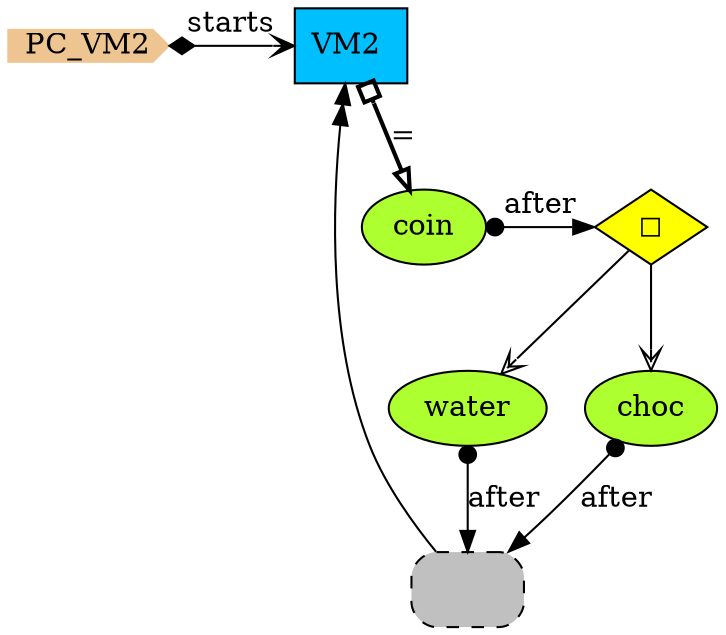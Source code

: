 digraph {
StartN_ [shape = cds,color=burlywood2,style=filled,height=.2,width=.2, label =PC_VM2];
RefVM2 [shape=rectangle,fillcolor=gray,style="rounded,filled,dashed",label=" "];
water [shape=ellipse,fillcolor=greenyellow,style = filled,label="water"];
choc [shape=ellipse,fillcolor=greenyellow,style = filled,label="choc"];
OpChoose [shape=diamond,fillcolor=yellow,style = filled,label="◻︎"];
coin [shape=ellipse,fillcolor=greenyellow,style = filled,label="coin"];
VM2 [shape=box,fillcolor=deepskyblue,style = filled,label="VM2 "];

{rank=min;StartN_,VM2}
{rank=same;coin,OpChoose}

RefVM2->VM2[arrowhead="normalnormal",label=" "];
water->RefVM2[arrowtail=dot,dir=both,label="after"];
choc->RefVM2[arrowtail=dot,dir=both,label="after"];
OpChoose->water[arrowhead="vee",fillcolor=white];
OpChoose->choc[arrowhead="vee",fillcolor=white];
coin->OpChoose[arrowtail=dot,dir=both,label="after"];
StartN_->VM2[arrowhead="open",arrowtail=diamond,dir=both,label="starts"];
VM2->coin[arrowhead="onormal",dir=both,arrowtail=obox,penwidth=2,label="="];
}